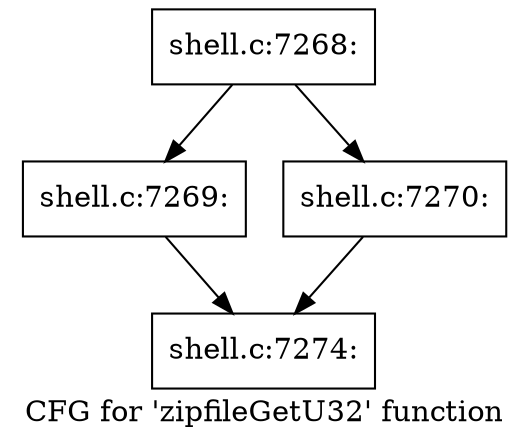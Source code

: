 digraph "CFG for 'zipfileGetU32' function" {
	label="CFG for 'zipfileGetU32' function";

	Node0x56027672f820 [shape=record,label="{shell.c:7268:}"];
	Node0x56027672f820 -> Node0x560276ae54f0;
	Node0x56027672f820 -> Node0x560276ae6690;
	Node0x560276ae54f0 [shape=record,label="{shell.c:7269:}"];
	Node0x560276ae54f0 -> Node0x560276ae5b40;
	Node0x560276ae6690 [shape=record,label="{shell.c:7270:}"];
	Node0x560276ae6690 -> Node0x560276ae5b40;
	Node0x560276ae5b40 [shape=record,label="{shell.c:7274:}"];
}
